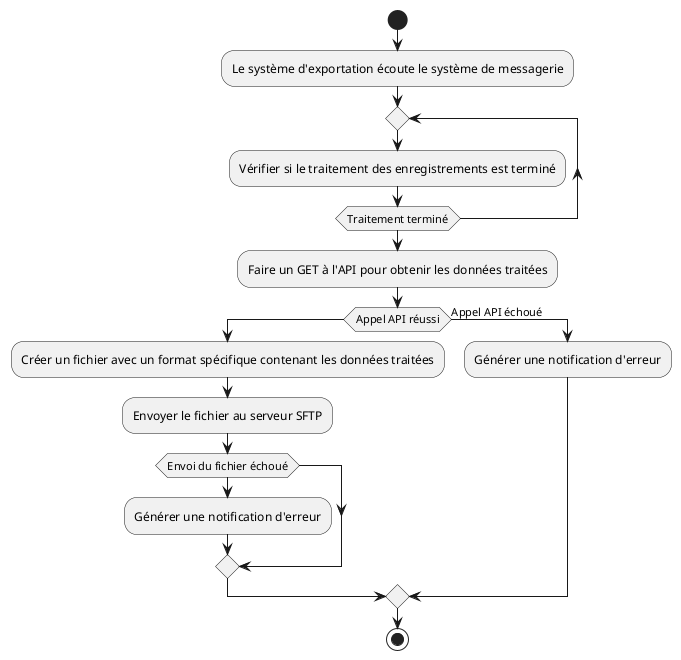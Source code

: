 @startuml
start
:Le système d'exportation écoute le système de messagerie;
repeat
  :Vérifier si le traitement des enregistrements est terminé;
repeat while (Traitement terminé)
  :Faire un GET à l'API pour obtenir les données traitées;
  if (Appel API réussi)
    :Créer un fichier avec un format spécifique contenant les données traitées;
    :Envoyer le fichier au serveur SFTP;
    if (Envoi du fichier échoué)
      :Générer une notification d'erreur;
    endif
  else (Appel API échoué)
    :Générer une notification d'erreur;
  endif
stop
@enduml